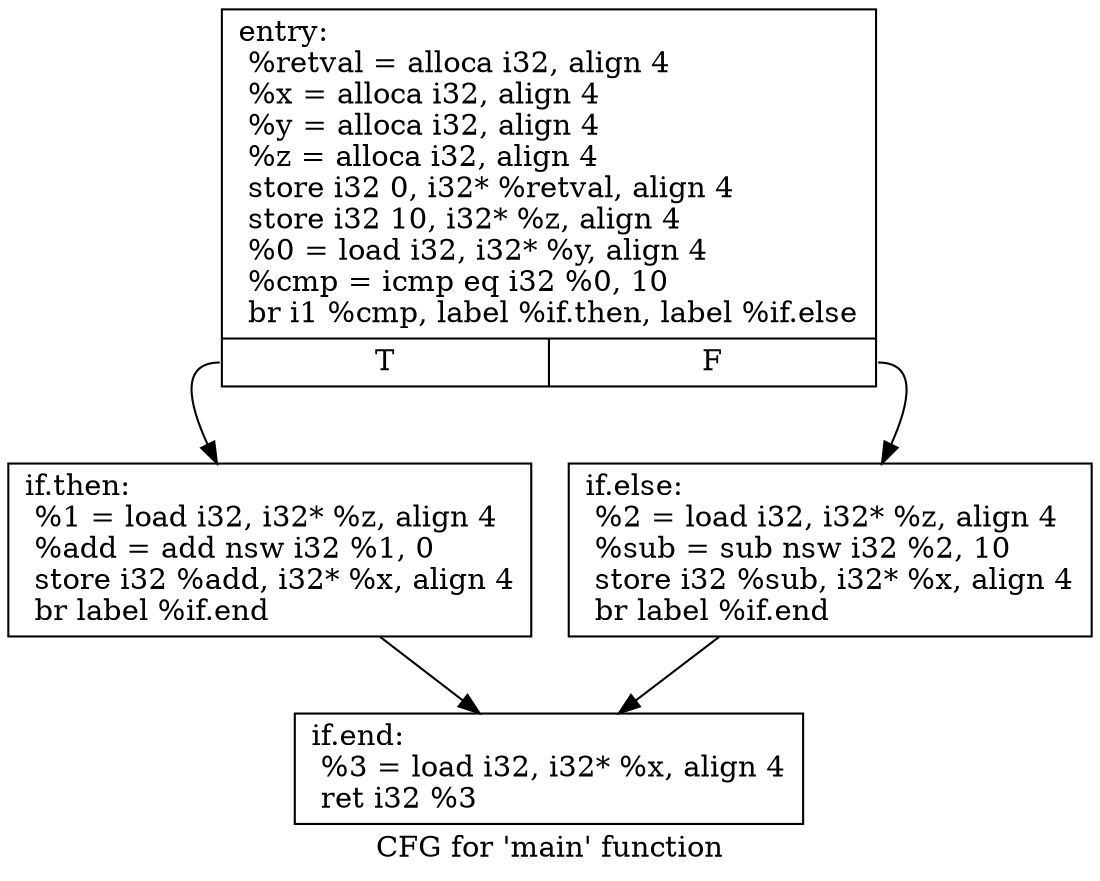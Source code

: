 digraph "CFG for 'main' function" {
	label="CFG for 'main' function";

	Node0x55b97cdb79f0 [shape=record,label="{entry:\l  %retval = alloca i32, align 4\l  %x = alloca i32, align 4\l  %y = alloca i32, align 4\l  %z = alloca i32, align 4\l  store i32 0, i32* %retval, align 4\l  store i32 10, i32* %z, align 4\l  %0 = load i32, i32* %y, align 4\l  %cmp = icmp eq i32 %0, 10\l  br i1 %cmp, label %if.then, label %if.else\l|{<s0>T|<s1>F}}"];
	Node0x55b97cdb79f0:s0 -> Node0x55b97cdb85d0;
	Node0x55b97cdb79f0:s1 -> Node0x55b97cdb86a0;
	Node0x55b97cdb85d0 [shape=record,label="{if.then:                                          \l  %1 = load i32, i32* %z, align 4\l  %add = add nsw i32 %1, 0\l  store i32 %add, i32* %x, align 4\l  br label %if.end\l}"];
	Node0x55b97cdb85d0 -> Node0x55b97cdb8880;
	Node0x55b97cdb86a0 [shape=record,label="{if.else:                                          \l  %2 = load i32, i32* %z, align 4\l  %sub = sub nsw i32 %2, 10\l  store i32 %sub, i32* %x, align 4\l  br label %if.end\l}"];
	Node0x55b97cdb86a0 -> Node0x55b97cdb8880;
	Node0x55b97cdb8880 [shape=record,label="{if.end:                                           \l  %3 = load i32, i32* %x, align 4\l  ret i32 %3\l}"];
}
